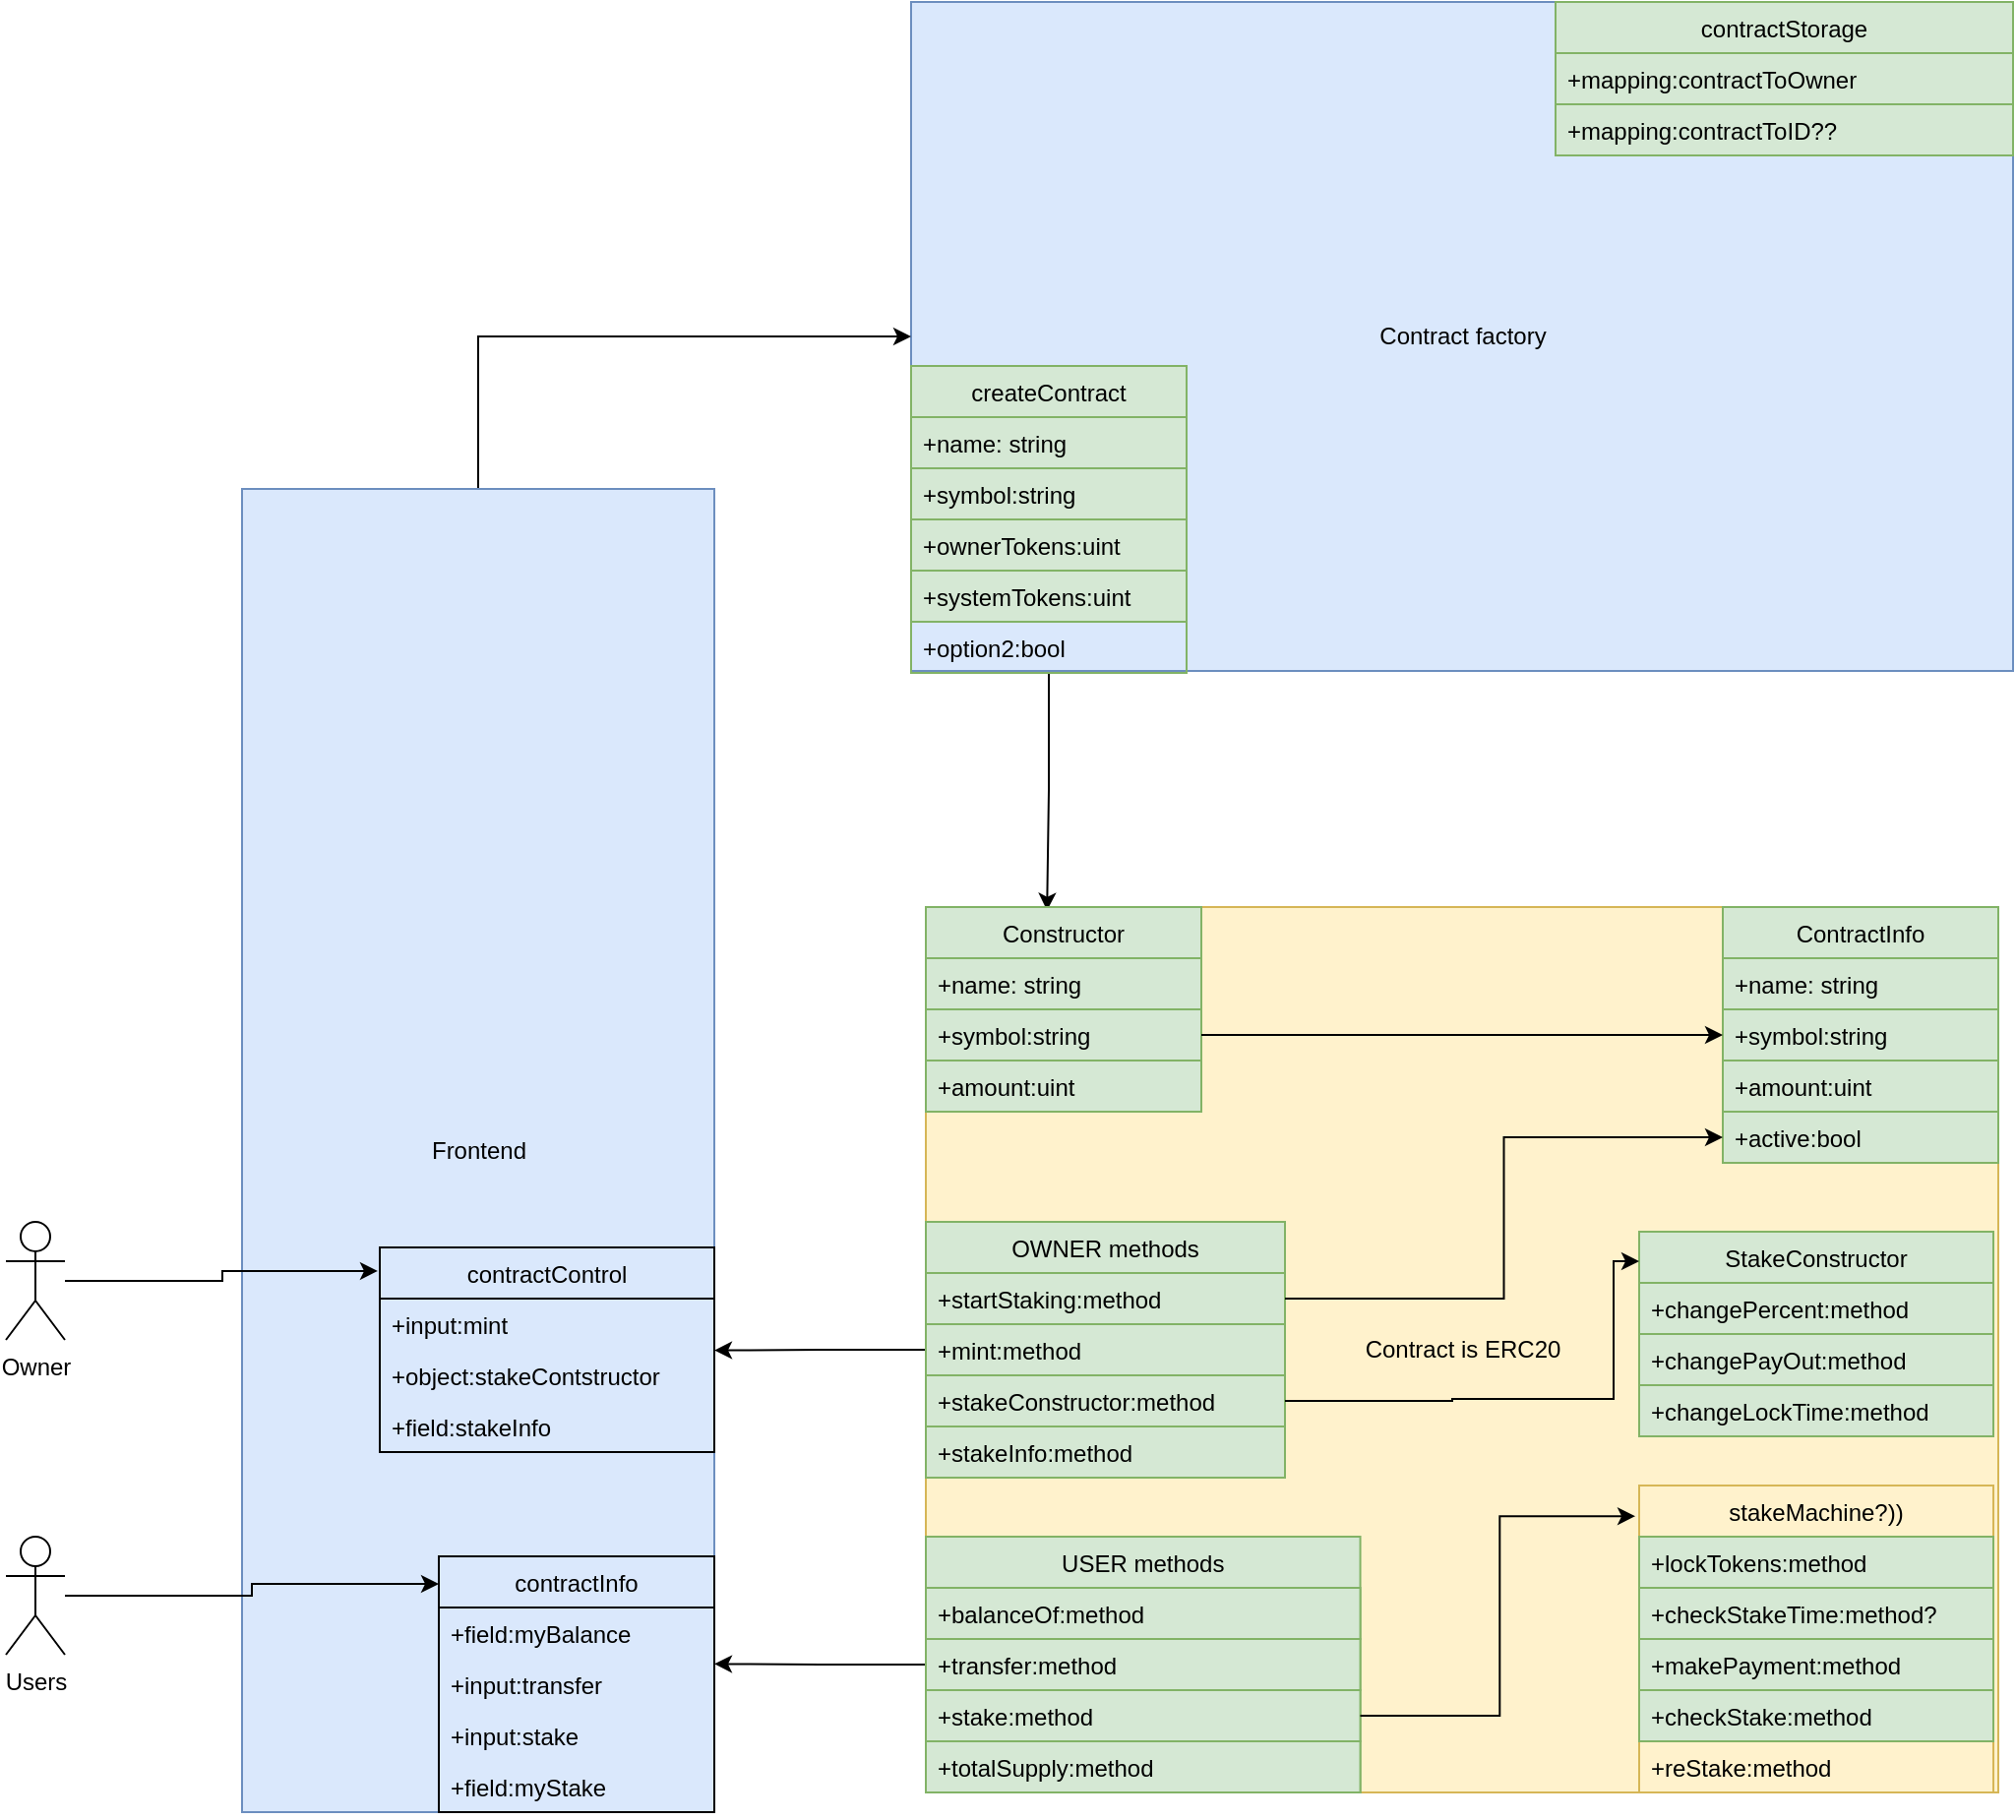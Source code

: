 <mxfile version="20.8.20" type="device"><diagram name="Страница 1" id="yNyazRLEDTsdwmx_TtGc"><mxGraphModel dx="1434" dy="1975" grid="1" gridSize="10" guides="1" tooltips="1" connect="1" arrows="1" fold="1" page="1" pageScale="1" pageWidth="827" pageHeight="1169" math="0" shadow="0"><root><mxCell id="0"/><mxCell id="1" parent="0"/><mxCell id="45UJplqs4vYSBh9OWL9z-1" value="Contract factory" style="html=1;fillColor=#dae8fc;strokeColor=#6c8ebf;" parent="1" vertex="1"><mxGeometry x="480" y="-130" width="560" height="340" as="geometry"/></mxCell><mxCell id="45UJplqs4vYSBh9OWL9z-2" value="Users" style="shape=umlActor;verticalLabelPosition=bottom;verticalAlign=top;html=1;" parent="1" vertex="1"><mxGeometry x="20" y="650" width="30" height="60" as="geometry"/></mxCell><mxCell id="45UJplqs4vYSBh9OWL9z-5" style="edgeStyle=orthogonalEdgeStyle;rounded=0;orthogonalLoop=1;jettySize=auto;html=1;exitX=0.5;exitY=0;exitDx=0;exitDy=0;entryX=0;entryY=0.5;entryDx=0;entryDy=0;" parent="1" source="45UJplqs4vYSBh9OWL9z-3" target="45UJplqs4vYSBh9OWL9z-1" edge="1"><mxGeometry relative="1" as="geometry"/></mxCell><mxCell id="45UJplqs4vYSBh9OWL9z-3" value="Frontend" style="html=1;fillColor=#dae8fc;strokeColor=#6c8ebf;" parent="1" vertex="1"><mxGeometry x="140" y="117.5" width="240" height="672.5" as="geometry"/></mxCell><mxCell id="45UJplqs4vYSBh9OWL9z-7" value="Contract is ERC20" style="html=1;fillColor=#fff2cc;strokeColor=#d6b656;" parent="1" vertex="1"><mxGeometry x="487.5" y="330" width="545" height="450" as="geometry"/></mxCell><mxCell id="45UJplqs4vYSBh9OWL9z-20" style="edgeStyle=orthogonalEdgeStyle;rounded=0;orthogonalLoop=1;jettySize=auto;html=1;entryX=0.113;entryY=0.004;entryDx=0;entryDy=0;entryPerimeter=0;" parent="1" source="45UJplqs4vYSBh9OWL9z-15" target="45UJplqs4vYSBh9OWL9z-7" edge="1"><mxGeometry relative="1" as="geometry"/></mxCell><mxCell id="45UJplqs4vYSBh9OWL9z-15" value="createContract" style="swimlane;fontStyle=0;childLayout=stackLayout;horizontal=1;startSize=26;fillColor=#d5e8d4;horizontalStack=0;resizeParent=1;resizeParentMax=0;resizeLast=0;collapsible=1;marginBottom=0;strokeColor=#82b366;" parent="1" vertex="1"><mxGeometry x="480" y="55" width="140" height="156" as="geometry"><mxRectangle x="477.5" y="106" width="120" height="30" as="alternateBounds"/></mxGeometry></mxCell><mxCell id="45UJplqs4vYSBh9OWL9z-16" value="+name: string" style="text;strokeColor=#82b366;fillColor=#d5e8d4;align=left;verticalAlign=top;spacingLeft=4;spacingRight=4;overflow=hidden;rotatable=0;points=[[0,0.5],[1,0.5]];portConstraint=eastwest;" parent="45UJplqs4vYSBh9OWL9z-15" vertex="1"><mxGeometry y="26" width="140" height="26" as="geometry"/></mxCell><mxCell id="45UJplqs4vYSBh9OWL9z-17" value="+symbol:string" style="text;strokeColor=#82b366;fillColor=#d5e8d4;align=left;verticalAlign=top;spacingLeft=4;spacingRight=4;overflow=hidden;rotatable=0;points=[[0,0.5],[1,0.5]];portConstraint=eastwest;" parent="45UJplqs4vYSBh9OWL9z-15" vertex="1"><mxGeometry y="52" width="140" height="26" as="geometry"/></mxCell><mxCell id="45UJplqs4vYSBh9OWL9z-18" value="+ownerTokens:uint    " style="text;strokeColor=#82b366;fillColor=#d5e8d4;align=left;verticalAlign=top;spacingLeft=4;spacingRight=4;overflow=hidden;rotatable=0;points=[[0,0.5],[1,0.5]];portConstraint=eastwest;" parent="45UJplqs4vYSBh9OWL9z-15" vertex="1"><mxGeometry y="78" width="140" height="26" as="geometry"/></mxCell><mxCell id="45UJplqs4vYSBh9OWL9z-94" value="+systemTokens:uint" style="text;strokeColor=#82b366;fillColor=#d5e8d4;align=left;verticalAlign=top;spacingLeft=4;spacingRight=4;overflow=hidden;rotatable=0;points=[[0,0.5],[1,0.5]];portConstraint=eastwest;" parent="45UJplqs4vYSBh9OWL9z-15" vertex="1"><mxGeometry y="104" width="140" height="26" as="geometry"/></mxCell><mxCell id="45UJplqs4vYSBh9OWL9z-95" value="+option2:bool" style="text;strokeColor=none;fillColor=none;align=left;verticalAlign=top;spacingLeft=4;spacingRight=4;overflow=hidden;rotatable=0;points=[[0,0.5],[1,0.5]];portConstraint=eastwest;" parent="45UJplqs4vYSBh9OWL9z-15" vertex="1"><mxGeometry y="130" width="140" height="26" as="geometry"/></mxCell><mxCell id="45UJplqs4vYSBh9OWL9z-25" value="Constructor" style="swimlane;fontStyle=0;childLayout=stackLayout;horizontal=1;startSize=26;fillColor=#d5e8d4;horizontalStack=0;resizeParent=1;resizeParentMax=0;resizeLast=0;collapsible=1;marginBottom=0;strokeColor=#82b366;" parent="1" vertex="1"><mxGeometry x="487.5" y="330" width="140" height="104" as="geometry"><mxRectangle x="487.5" y="330" width="100" height="30" as="alternateBounds"/></mxGeometry></mxCell><mxCell id="45UJplqs4vYSBh9OWL9z-26" value="+name: string" style="text;strokeColor=#82b366;fillColor=#d5e8d4;align=left;verticalAlign=top;spacingLeft=4;spacingRight=4;overflow=hidden;rotatable=0;points=[[0,0.5],[1,0.5]];portConstraint=eastwest;" parent="45UJplqs4vYSBh9OWL9z-25" vertex="1"><mxGeometry y="26" width="140" height="26" as="geometry"/></mxCell><mxCell id="45UJplqs4vYSBh9OWL9z-27" value="+symbol:string" style="text;strokeColor=#82b366;fillColor=#d5e8d4;align=left;verticalAlign=top;spacingLeft=4;spacingRight=4;overflow=hidden;rotatable=0;points=[[0,0.5],[1,0.5]];portConstraint=eastwest;" parent="45UJplqs4vYSBh9OWL9z-25" vertex="1"><mxGeometry y="52" width="140" height="26" as="geometry"/></mxCell><mxCell id="45UJplqs4vYSBh9OWL9z-28" value="+amount:uint" style="text;strokeColor=#82b366;fillColor=#d5e8d4;align=left;verticalAlign=top;spacingLeft=4;spacingRight=4;overflow=hidden;rotatable=0;points=[[0,0.5],[1,0.5]];portConstraint=eastwest;" parent="45UJplqs4vYSBh9OWL9z-25" vertex="1"><mxGeometry y="78" width="140" height="26" as="geometry"/></mxCell><mxCell id="45UJplqs4vYSBh9OWL9z-48" style="edgeStyle=orthogonalEdgeStyle;rounded=0;orthogonalLoop=1;jettySize=auto;html=1;entryX=1;entryY=0.888;entryDx=0;entryDy=0;entryPerimeter=0;" parent="1" source="45UJplqs4vYSBh9OWL9z-31" target="45UJplqs4vYSBh9OWL9z-3" edge="1"><mxGeometry relative="1" as="geometry"/></mxCell><mxCell id="45UJplqs4vYSBh9OWL9z-31" value="USER methods" style="swimlane;fontStyle=0;childLayout=stackLayout;horizontal=1;startSize=26;fillColor=#d5e8d4;horizontalStack=0;resizeParent=1;resizeParentMax=0;resizeLast=0;collapsible=1;marginBottom=0;aspect=fixed;strokeColor=#82b366;" parent="1" vertex="1"><mxGeometry x="487.5" y="650" width="220.78" height="130" as="geometry"><mxRectangle x="487.5" y="650" width="120" height="30" as="alternateBounds"/></mxGeometry></mxCell><mxCell id="45UJplqs4vYSBh9OWL9z-32" value="+balanceOf:method" style="text;strokeColor=#82b366;fillColor=#d5e8d4;align=left;verticalAlign=top;spacingLeft=4;spacingRight=4;overflow=hidden;rotatable=0;points=[[0,0.5],[1,0.5]];portConstraint=eastwest;" parent="45UJplqs4vYSBh9OWL9z-31" vertex="1"><mxGeometry y="26" width="220.78" height="26" as="geometry"/></mxCell><mxCell id="45UJplqs4vYSBh9OWL9z-33" value="+transfer:method" style="text;strokeColor=#82b366;fillColor=#d5e8d4;align=left;verticalAlign=top;spacingLeft=4;spacingRight=4;overflow=hidden;rotatable=0;points=[[0,0.5],[1,0.5]];portConstraint=eastwest;" parent="45UJplqs4vYSBh9OWL9z-31" vertex="1"><mxGeometry y="52" width="220.78" height="26" as="geometry"/></mxCell><mxCell id="45UJplqs4vYSBh9OWL9z-34" value="+stake:method" style="text;strokeColor=#82b366;fillColor=#d5e8d4;align=left;verticalAlign=top;spacingLeft=4;spacingRight=4;overflow=hidden;rotatable=0;points=[[0,0.5],[1,0.5]];portConstraint=eastwest;" parent="45UJplqs4vYSBh9OWL9z-31" vertex="1"><mxGeometry y="78" width="220.78" height="26" as="geometry"/></mxCell><mxCell id="45UJplqs4vYSBh9OWL9z-46" value="+totalSupply:method" style="text;strokeColor=#82b366;fillColor=#d5e8d4;align=left;verticalAlign=top;spacingLeft=4;spacingRight=4;overflow=hidden;rotatable=0;points=[[0,0.5],[1,0.5]];portConstraint=eastwest;" parent="45UJplqs4vYSBh9OWL9z-31" vertex="1"><mxGeometry y="104" width="220.78" height="26" as="geometry"/></mxCell><mxCell id="45UJplqs4vYSBh9OWL9z-56" style="edgeStyle=orthogonalEdgeStyle;rounded=0;orthogonalLoop=1;jettySize=auto;html=1;entryX=1;entryY=0.651;entryDx=0;entryDy=0;entryPerimeter=0;" parent="1" source="45UJplqs4vYSBh9OWL9z-36" target="45UJplqs4vYSBh9OWL9z-3" edge="1"><mxGeometry relative="1" as="geometry"/></mxCell><mxCell id="45UJplqs4vYSBh9OWL9z-36" value="OWNER methods" style="swimlane;fontStyle=0;childLayout=stackLayout;horizontal=1;startSize=26;fillColor=#d5e8d4;horizontalStack=0;resizeParent=1;resizeParentMax=0;resizeLast=0;collapsible=1;marginBottom=0;strokeColor=#82b366;" parent="1" vertex="1"><mxGeometry x="487.5" y="490" width="182.5" height="130" as="geometry"><mxRectangle x="487.5" y="503" width="140" height="30" as="alternateBounds"/></mxGeometry></mxCell><mxCell id="45UJplqs4vYSBh9OWL9z-83" value="+startStaking:method" style="text;strokeColor=#82b366;fillColor=#d5e8d4;align=left;verticalAlign=top;spacingLeft=4;spacingRight=4;overflow=hidden;rotatable=0;points=[[0,0.5],[1,0.5]];portConstraint=eastwest;" parent="45UJplqs4vYSBh9OWL9z-36" vertex="1"><mxGeometry y="26" width="182.5" height="26" as="geometry"/></mxCell><mxCell id="45UJplqs4vYSBh9OWL9z-37" value="+mint:method" style="text;strokeColor=#82b366;fillColor=#d5e8d4;align=left;verticalAlign=top;spacingLeft=4;spacingRight=4;overflow=hidden;rotatable=0;points=[[0,0.5],[1,0.5]];portConstraint=eastwest;" parent="45UJplqs4vYSBh9OWL9z-36" vertex="1"><mxGeometry y="52" width="182.5" height="26" as="geometry"/></mxCell><mxCell id="45UJplqs4vYSBh9OWL9z-38" value="+stakeConstructor:method" style="text;strokeColor=#82b366;fillColor=#d5e8d4;align=left;verticalAlign=top;spacingLeft=4;spacingRight=4;overflow=hidden;rotatable=0;points=[[0,0.5],[1,0.5]];portConstraint=eastwest;" parent="45UJplqs4vYSBh9OWL9z-36" vertex="1"><mxGeometry y="78" width="182.5" height="26" as="geometry"/></mxCell><mxCell id="45UJplqs4vYSBh9OWL9z-50" value="+stakeInfo:method" style="text;strokeColor=#82b366;fillColor=#d5e8d4;align=left;verticalAlign=top;spacingLeft=4;spacingRight=4;overflow=hidden;rotatable=0;points=[[0,0.5],[1,0.5]];portConstraint=eastwest;" parent="45UJplqs4vYSBh9OWL9z-36" vertex="1"><mxGeometry y="104" width="182.5" height="26" as="geometry"/></mxCell><mxCell id="45UJplqs4vYSBh9OWL9z-51" value="contractInfo" style="swimlane;fontStyle=0;childLayout=stackLayout;horizontal=1;startSize=26;fillColor=none;horizontalStack=0;resizeParent=1;resizeParentMax=0;resizeLast=0;collapsible=1;marginBottom=0;" parent="1" vertex="1"><mxGeometry x="240" y="660" width="140" height="130" as="geometry"><mxRectangle x="240" y="660" width="100" height="30" as="alternateBounds"/></mxGeometry></mxCell><mxCell id="45UJplqs4vYSBh9OWL9z-52" value="+field:myBalance   " style="text;strokeColor=none;fillColor=none;align=left;verticalAlign=top;spacingLeft=4;spacingRight=4;overflow=hidden;rotatable=0;points=[[0,0.5],[1,0.5]];portConstraint=eastwest;" parent="45UJplqs4vYSBh9OWL9z-51" vertex="1"><mxGeometry y="26" width="140" height="26" as="geometry"/></mxCell><mxCell id="45UJplqs4vYSBh9OWL9z-53" value="+input:transfer" style="text;strokeColor=none;fillColor=none;align=left;verticalAlign=top;spacingLeft=4;spacingRight=4;overflow=hidden;rotatable=0;points=[[0,0.5],[1,0.5]];portConstraint=eastwest;" parent="45UJplqs4vYSBh9OWL9z-51" vertex="1"><mxGeometry y="52" width="140" height="26" as="geometry"/></mxCell><mxCell id="45UJplqs4vYSBh9OWL9z-54" value="+input:stake" style="text;strokeColor=none;fillColor=none;align=left;verticalAlign=top;spacingLeft=4;spacingRight=4;overflow=hidden;rotatable=0;points=[[0,0.5],[1,0.5]];portConstraint=eastwest;" parent="45UJplqs4vYSBh9OWL9z-51" vertex="1"><mxGeometry y="78" width="140" height="26" as="geometry"/></mxCell><mxCell id="45UJplqs4vYSBh9OWL9z-55" value="+field:myStake" style="text;strokeColor=none;fillColor=none;align=left;verticalAlign=top;spacingLeft=4;spacingRight=4;overflow=hidden;rotatable=0;points=[[0,0.5],[1,0.5]];portConstraint=eastwest;" parent="45UJplqs4vYSBh9OWL9z-51" vertex="1"><mxGeometry y="104" width="140" height="26" as="geometry"/></mxCell><mxCell id="45UJplqs4vYSBh9OWL9z-57" value="contractControl" style="swimlane;fontStyle=0;childLayout=stackLayout;horizontal=1;startSize=26;fillColor=none;horizontalStack=0;resizeParent=1;resizeParentMax=0;resizeLast=0;collapsible=1;marginBottom=0;" parent="1" vertex="1"><mxGeometry x="210" y="503" width="170" height="104" as="geometry"><mxRectangle x="210" y="503" width="120" height="30" as="alternateBounds"/></mxGeometry></mxCell><mxCell id="45UJplqs4vYSBh9OWL9z-58" value="+input:mint" style="text;strokeColor=none;fillColor=none;align=left;verticalAlign=top;spacingLeft=4;spacingRight=4;overflow=hidden;rotatable=0;points=[[0,0.5],[1,0.5]];portConstraint=eastwest;" parent="45UJplqs4vYSBh9OWL9z-57" vertex="1"><mxGeometry y="26" width="170" height="26" as="geometry"/></mxCell><mxCell id="45UJplqs4vYSBh9OWL9z-59" value="+object:stakeContstructor" style="text;strokeColor=none;fillColor=none;align=left;verticalAlign=top;spacingLeft=4;spacingRight=4;overflow=hidden;rotatable=0;points=[[0,0.5],[1,0.5]];portConstraint=eastwest;" parent="45UJplqs4vYSBh9OWL9z-57" vertex="1"><mxGeometry y="52" width="170" height="26" as="geometry"/></mxCell><mxCell id="45UJplqs4vYSBh9OWL9z-60" value="+field:stakeInfo" style="text;strokeColor=none;fillColor=none;align=left;verticalAlign=top;spacingLeft=4;spacingRight=4;overflow=hidden;rotatable=0;points=[[0,0.5],[1,0.5]];portConstraint=eastwest;" parent="45UJplqs4vYSBh9OWL9z-57" vertex="1"><mxGeometry y="78" width="170" height="26" as="geometry"/></mxCell><mxCell id="45UJplqs4vYSBh9OWL9z-63" style="edgeStyle=orthogonalEdgeStyle;rounded=0;orthogonalLoop=1;jettySize=auto;html=1;entryX=-0.006;entryY=0.115;entryDx=0;entryDy=0;entryPerimeter=0;" parent="1" source="45UJplqs4vYSBh9OWL9z-61" target="45UJplqs4vYSBh9OWL9z-57" edge="1"><mxGeometry relative="1" as="geometry"/></mxCell><mxCell id="45UJplqs4vYSBh9OWL9z-61" value="Owner" style="shape=umlActor;verticalLabelPosition=bottom;verticalAlign=top;html=1;" parent="1" vertex="1"><mxGeometry x="20" y="490" width="30" height="60" as="geometry"/></mxCell><mxCell id="45UJplqs4vYSBh9OWL9z-65" style="edgeStyle=orthogonalEdgeStyle;rounded=0;orthogonalLoop=1;jettySize=auto;html=1;entryX=0;entryY=0.108;entryDx=0;entryDy=0;entryPerimeter=0;" parent="1" source="45UJplqs4vYSBh9OWL9z-2" target="45UJplqs4vYSBh9OWL9z-51" edge="1"><mxGeometry relative="1" as="geometry"/></mxCell><mxCell id="45UJplqs4vYSBh9OWL9z-66" value="contractStorage" style="swimlane;fontStyle=0;childLayout=stackLayout;horizontal=1;startSize=26;fillColor=#d5e8d4;horizontalStack=0;resizeParent=1;resizeParentMax=0;resizeLast=0;collapsible=1;marginBottom=0;strokeColor=#82b366;" parent="1" vertex="1"><mxGeometry x="807.5" y="-130" width="232.5" height="78" as="geometry"><mxRectangle x="807.5" y="-130" width="130" height="30" as="alternateBounds"/></mxGeometry></mxCell><mxCell id="45UJplqs4vYSBh9OWL9z-67" value="+mapping:contractToOwner" style="text;strokeColor=#82b366;fillColor=#d5e8d4;align=left;verticalAlign=top;spacingLeft=4;spacingRight=4;overflow=hidden;rotatable=0;points=[[0,0.5],[1,0.5]];portConstraint=eastwest;" parent="45UJplqs4vYSBh9OWL9z-66" vertex="1"><mxGeometry y="26" width="232.5" height="26" as="geometry"/></mxCell><mxCell id="45UJplqs4vYSBh9OWL9z-68" value="+mapping:contractToID??" style="text;strokeColor=#82b366;fillColor=#d5e8d4;align=left;verticalAlign=top;spacingLeft=4;spacingRight=4;overflow=hidden;rotatable=0;points=[[0,0.5],[1,0.5]];portConstraint=eastwest;" parent="45UJplqs4vYSBh9OWL9z-66" vertex="1"><mxGeometry y="52" width="232.5" height="26" as="geometry"/></mxCell><mxCell id="45UJplqs4vYSBh9OWL9z-70" value="ContractInfo" style="swimlane;fontStyle=0;childLayout=stackLayout;horizontal=1;startSize=26;fillColor=#d5e8d4;horizontalStack=0;resizeParent=1;resizeParentMax=0;resizeLast=0;collapsible=1;marginBottom=0;strokeColor=#82b366;" parent="1" vertex="1"><mxGeometry x="892.5" y="330" width="140" height="130" as="geometry"><mxRectangle x="487.5" y="330" width="100" height="30" as="alternateBounds"/></mxGeometry></mxCell><mxCell id="45UJplqs4vYSBh9OWL9z-71" value="+name: string" style="text;strokeColor=#82b366;fillColor=#d5e8d4;align=left;verticalAlign=top;spacingLeft=4;spacingRight=4;overflow=hidden;rotatable=0;points=[[0,0.5],[1,0.5]];portConstraint=eastwest;" parent="45UJplqs4vYSBh9OWL9z-70" vertex="1"><mxGeometry y="26" width="140" height="26" as="geometry"/></mxCell><mxCell id="45UJplqs4vYSBh9OWL9z-72" value="+symbol:string" style="text;strokeColor=#82b366;fillColor=#d5e8d4;align=left;verticalAlign=top;spacingLeft=4;spacingRight=4;overflow=hidden;rotatable=0;points=[[0,0.5],[1,0.5]];portConstraint=eastwest;" parent="45UJplqs4vYSBh9OWL9z-70" vertex="1"><mxGeometry y="52" width="140" height="26" as="geometry"/></mxCell><mxCell id="45UJplqs4vYSBh9OWL9z-73" value="+amount:uint" style="text;strokeColor=#82b366;fillColor=#d5e8d4;align=left;verticalAlign=top;spacingLeft=4;spacingRight=4;overflow=hidden;rotatable=0;points=[[0,0.5],[1,0.5]];portConstraint=eastwest;" parent="45UJplqs4vYSBh9OWL9z-70" vertex="1"><mxGeometry y="78" width="140" height="26" as="geometry"/></mxCell><mxCell id="45UJplqs4vYSBh9OWL9z-81" value="+active:bool" style="text;strokeColor=#82b366;fillColor=#d5e8d4;align=left;verticalAlign=top;spacingLeft=4;spacingRight=4;overflow=hidden;rotatable=0;points=[[0,0.5],[1,0.5]];portConstraint=eastwest;" parent="45UJplqs4vYSBh9OWL9z-70" vertex="1"><mxGeometry y="104" width="140" height="26" as="geometry"/></mxCell><mxCell id="45UJplqs4vYSBh9OWL9z-74" style="edgeStyle=orthogonalEdgeStyle;rounded=0;orthogonalLoop=1;jettySize=auto;html=1;exitX=1;exitY=0.5;exitDx=0;exitDy=0;entryX=0;entryY=0.5;entryDx=0;entryDy=0;" parent="1" source="45UJplqs4vYSBh9OWL9z-27" target="45UJplqs4vYSBh9OWL9z-72" edge="1"><mxGeometry relative="1" as="geometry"/></mxCell><mxCell id="45UJplqs4vYSBh9OWL9z-75" value="StakeConstructor" style="swimlane;fontStyle=0;childLayout=stackLayout;horizontal=1;startSize=26;fillColor=#d5e8d4;horizontalStack=0;resizeParent=1;resizeParentMax=0;resizeLast=0;collapsible=1;marginBottom=0;strokeColor=#82b366;" parent="1" vertex="1"><mxGeometry x="850" y="495" width="180" height="104" as="geometry"><mxRectangle x="850" y="495" width="130" height="30" as="alternateBounds"/></mxGeometry></mxCell><mxCell id="45UJplqs4vYSBh9OWL9z-76" value="+changePercent:method" style="text;strokeColor=#82b366;fillColor=#d5e8d4;align=left;verticalAlign=top;spacingLeft=4;spacingRight=4;overflow=hidden;rotatable=0;points=[[0,0.5],[1,0.5]];portConstraint=eastwest;" parent="45UJplqs4vYSBh9OWL9z-75" vertex="1"><mxGeometry y="26" width="180" height="26" as="geometry"/></mxCell><mxCell id="45UJplqs4vYSBh9OWL9z-77" value="+changePayOut:method" style="text;strokeColor=#82b366;fillColor=#d5e8d4;align=left;verticalAlign=top;spacingLeft=4;spacingRight=4;overflow=hidden;rotatable=0;points=[[0,0.5],[1,0.5]];portConstraint=eastwest;" parent="45UJplqs4vYSBh9OWL9z-75" vertex="1"><mxGeometry y="52" width="180" height="26" as="geometry"/></mxCell><mxCell id="45UJplqs4vYSBh9OWL9z-78" value="+changeLockTime:method" style="text;strokeColor=#82b366;fillColor=#d5e8d4;align=left;verticalAlign=top;spacingLeft=4;spacingRight=4;overflow=hidden;rotatable=0;points=[[0,0.5],[1,0.5]];portConstraint=eastwest;" parent="45UJplqs4vYSBh9OWL9z-75" vertex="1"><mxGeometry y="78" width="180" height="26" as="geometry"/></mxCell><mxCell id="45UJplqs4vYSBh9OWL9z-85" style="edgeStyle=orthogonalEdgeStyle;rounded=0;orthogonalLoop=1;jettySize=auto;html=1;exitX=1;exitY=0.5;exitDx=0;exitDy=0;" parent="1" source="45UJplqs4vYSBh9OWL9z-38" edge="1"><mxGeometry relative="1" as="geometry"><mxPoint x="850" y="510" as="targetPoint"/><Array as="points"><mxPoint x="755" y="581"/><mxPoint x="755" y="580"/><mxPoint x="837" y="580"/></Array></mxGeometry></mxCell><mxCell id="45UJplqs4vYSBh9OWL9z-86" style="edgeStyle=orthogonalEdgeStyle;rounded=0;orthogonalLoop=1;jettySize=auto;html=1;entryX=0;entryY=0.5;entryDx=0;entryDy=0;" parent="1" source="45UJplqs4vYSBh9OWL9z-83" target="45UJplqs4vYSBh9OWL9z-81" edge="1"><mxGeometry relative="1" as="geometry"/></mxCell><mxCell id="45UJplqs4vYSBh9OWL9z-87" value="stakeMachine?))" style="swimlane;fontStyle=0;childLayout=stackLayout;horizontal=1;startSize=26;fillColor=#fff2cc;horizontalStack=0;resizeParent=1;resizeParentMax=0;resizeLast=0;collapsible=1;marginBottom=0;strokeColor=#d6b656;" parent="1" vertex="1"><mxGeometry x="850" y="624" width="180" height="156" as="geometry"/></mxCell><mxCell id="45UJplqs4vYSBh9OWL9z-88" value="+lockTokens:method" style="text;strokeColor=#82b366;fillColor=#d5e8d4;align=left;verticalAlign=top;spacingLeft=4;spacingRight=4;overflow=hidden;rotatable=0;points=[[0,0.5],[1,0.5]];portConstraint=eastwest;" parent="45UJplqs4vYSBh9OWL9z-87" vertex="1"><mxGeometry y="26" width="180" height="26" as="geometry"/></mxCell><mxCell id="45UJplqs4vYSBh9OWL9z-89" value="+checkStakeTime:method?" style="text;strokeColor=#82b366;fillColor=#d5e8d4;align=left;verticalAlign=top;spacingLeft=4;spacingRight=4;overflow=hidden;rotatable=0;points=[[0,0.5],[1,0.5]];portConstraint=eastwest;" parent="45UJplqs4vYSBh9OWL9z-87" vertex="1"><mxGeometry y="52" width="180" height="26" as="geometry"/></mxCell><mxCell id="45UJplqs4vYSBh9OWL9z-90" value="+makePayment:method" style="text;strokeColor=#82b366;fillColor=#d5e8d4;align=left;verticalAlign=top;spacingLeft=4;spacingRight=4;overflow=hidden;rotatable=0;points=[[0,0.5],[1,0.5]];portConstraint=eastwest;" parent="45UJplqs4vYSBh9OWL9z-87" vertex="1"><mxGeometry y="78" width="180" height="26" as="geometry"/></mxCell><mxCell id="heR8vXYWBt15gt2wZro5-1" value="+checkStake:method" style="text;strokeColor=#82b366;fillColor=#d5e8d4;align=left;verticalAlign=top;spacingLeft=4;spacingRight=4;overflow=hidden;rotatable=0;points=[[0,0.5],[1,0.5]];portConstraint=eastwest;" parent="45UJplqs4vYSBh9OWL9z-87" vertex="1"><mxGeometry y="104" width="180" height="26" as="geometry"/></mxCell><mxCell id="45UJplqs4vYSBh9OWL9z-91" value="+reStake:method" style="text;strokeColor=none;fillColor=none;align=left;verticalAlign=top;spacingLeft=4;spacingRight=4;overflow=hidden;rotatable=0;points=[[0,0.5],[1,0.5]];portConstraint=eastwest;" parent="45UJplqs4vYSBh9OWL9z-87" vertex="1"><mxGeometry y="130" width="180" height="26" as="geometry"/></mxCell><mxCell id="45UJplqs4vYSBh9OWL9z-93" style="edgeStyle=orthogonalEdgeStyle;rounded=0;orthogonalLoop=1;jettySize=auto;html=1;entryX=-0.011;entryY=0.1;entryDx=0;entryDy=0;entryPerimeter=0;" parent="1" source="45UJplqs4vYSBh9OWL9z-34" target="45UJplqs4vYSBh9OWL9z-87" edge="1"><mxGeometry relative="1" as="geometry"/></mxCell></root></mxGraphModel></diagram></mxfile>